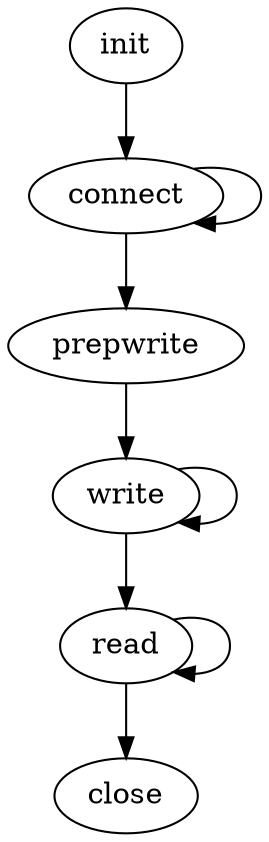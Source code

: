 digraph fcgistate {
  init -> connect -> prepwrite -> write -> read -> close
  write -> write
  read -> read
  connect -> connect
}
